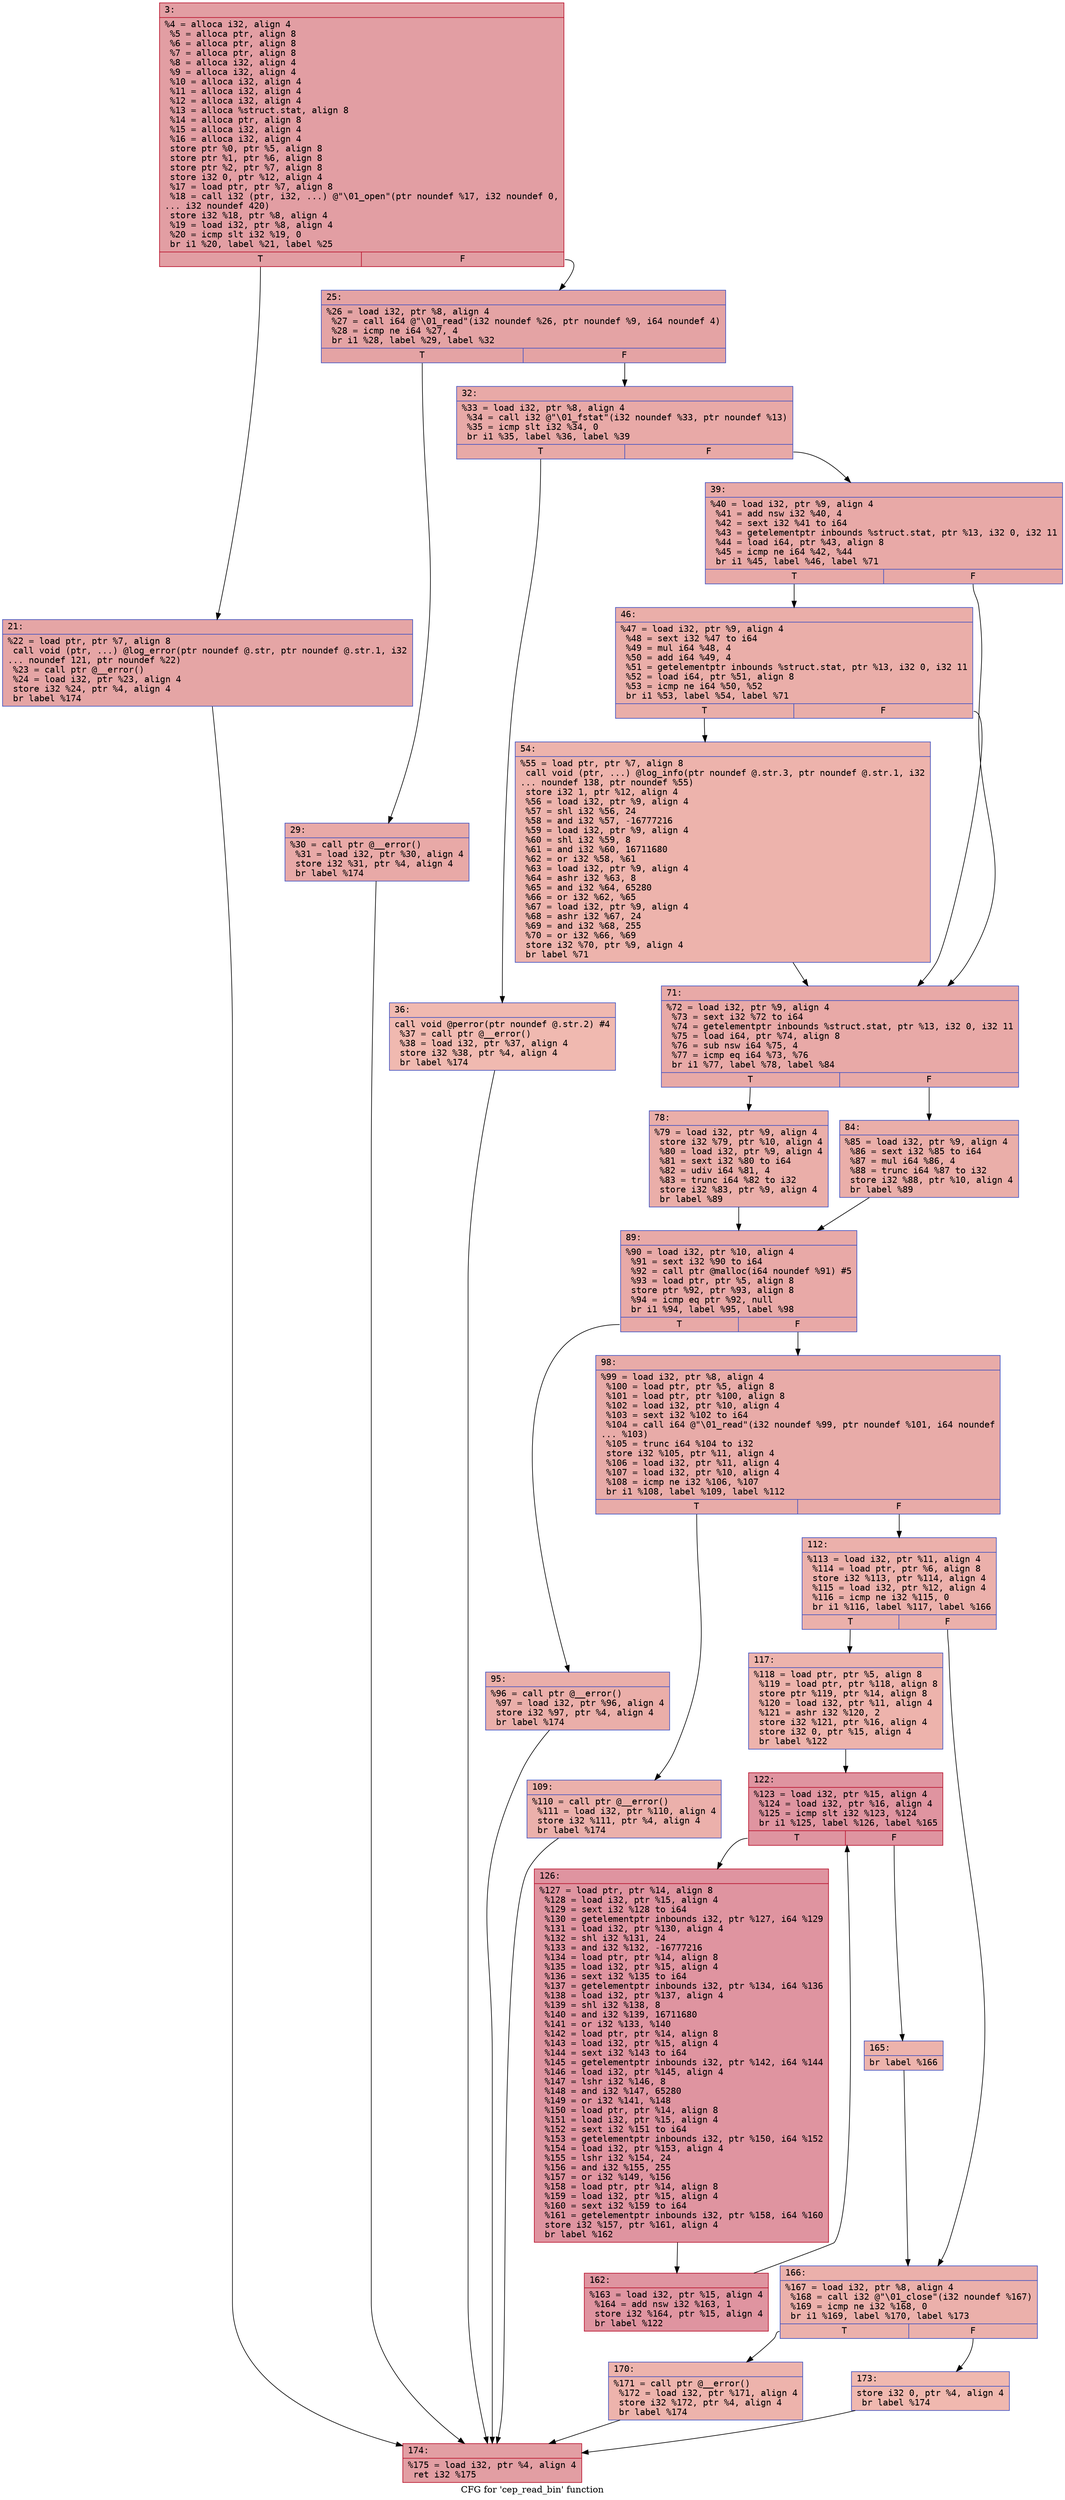 digraph "CFG for 'cep_read_bin' function" {
	label="CFG for 'cep_read_bin' function";

	Node0x600003e21f40 [shape=record,color="#b70d28ff", style=filled, fillcolor="#be242e70" fontname="Courier",label="{3:\l|  %4 = alloca i32, align 4\l  %5 = alloca ptr, align 8\l  %6 = alloca ptr, align 8\l  %7 = alloca ptr, align 8\l  %8 = alloca i32, align 4\l  %9 = alloca i32, align 4\l  %10 = alloca i32, align 4\l  %11 = alloca i32, align 4\l  %12 = alloca i32, align 4\l  %13 = alloca %struct.stat, align 8\l  %14 = alloca ptr, align 8\l  %15 = alloca i32, align 4\l  %16 = alloca i32, align 4\l  store ptr %0, ptr %5, align 8\l  store ptr %1, ptr %6, align 8\l  store ptr %2, ptr %7, align 8\l  store i32 0, ptr %12, align 4\l  %17 = load ptr, ptr %7, align 8\l  %18 = call i32 (ptr, i32, ...) @\"\\01_open\"(ptr noundef %17, i32 noundef 0,\l... i32 noundef 420)\l  store i32 %18, ptr %8, align 4\l  %19 = load i32, ptr %8, align 4\l  %20 = icmp slt i32 %19, 0\l  br i1 %20, label %21, label %25\l|{<s0>T|<s1>F}}"];
	Node0x600003e21f40:s0 -> Node0x600003e21f90[tooltip="3 -> 21\nProbability 37.50%" ];
	Node0x600003e21f40:s1 -> Node0x600003e21fe0[tooltip="3 -> 25\nProbability 62.50%" ];
	Node0x600003e21f90 [shape=record,color="#3d50c3ff", style=filled, fillcolor="#c5333470" fontname="Courier",label="{21:\l|  %22 = load ptr, ptr %7, align 8\l  call void (ptr, ...) @log_error(ptr noundef @.str, ptr noundef @.str.1, i32\l... noundef 121, ptr noundef %22)\l  %23 = call ptr @__error()\l  %24 = load i32, ptr %23, align 4\l  store i32 %24, ptr %4, align 4\l  br label %174\l}"];
	Node0x600003e21f90 -> Node0x600003e22710[tooltip="21 -> 174\nProbability 100.00%" ];
	Node0x600003e21fe0 [shape=record,color="#3d50c3ff", style=filled, fillcolor="#c32e3170" fontname="Courier",label="{25:\l|  %26 = load i32, ptr %8, align 4\l  %27 = call i64 @\"\\01_read\"(i32 noundef %26, ptr noundef %9, i64 noundef 4)\l  %28 = icmp ne i64 %27, 4\l  br i1 %28, label %29, label %32\l|{<s0>T|<s1>F}}"];
	Node0x600003e21fe0:s0 -> Node0x600003e22030[tooltip="25 -> 29\nProbability 50.00%" ];
	Node0x600003e21fe0:s1 -> Node0x600003e22080[tooltip="25 -> 32\nProbability 50.00%" ];
	Node0x600003e22030 [shape=record,color="#3d50c3ff", style=filled, fillcolor="#ca3b3770" fontname="Courier",label="{29:\l|  %30 = call ptr @__error()\l  %31 = load i32, ptr %30, align 4\l  store i32 %31, ptr %4, align 4\l  br label %174\l}"];
	Node0x600003e22030 -> Node0x600003e22710[tooltip="29 -> 174\nProbability 100.00%" ];
	Node0x600003e22080 [shape=record,color="#3d50c3ff", style=filled, fillcolor="#ca3b3770" fontname="Courier",label="{32:\l|  %33 = load i32, ptr %8, align 4\l  %34 = call i32 @\"\\01_fstat\"(i32 noundef %33, ptr noundef %13)\l  %35 = icmp slt i32 %34, 0\l  br i1 %35, label %36, label %39\l|{<s0>T|<s1>F}}"];
	Node0x600003e22080:s0 -> Node0x600003e220d0[tooltip="32 -> 36\nProbability 5.88%" ];
	Node0x600003e22080:s1 -> Node0x600003e22120[tooltip="32 -> 39\nProbability 94.12%" ];
	Node0x600003e220d0 [shape=record,color="#3d50c3ff", style=filled, fillcolor="#de614d70" fontname="Courier",label="{36:\l|  call void @perror(ptr noundef @.str.2) #4\l  %37 = call ptr @__error()\l  %38 = load i32, ptr %37, align 4\l  store i32 %38, ptr %4, align 4\l  br label %174\l}"];
	Node0x600003e220d0 -> Node0x600003e22710[tooltip="36 -> 174\nProbability 100.00%" ];
	Node0x600003e22120 [shape=record,color="#3d50c3ff", style=filled, fillcolor="#ca3b3770" fontname="Courier",label="{39:\l|  %40 = load i32, ptr %9, align 4\l  %41 = add nsw i32 %40, 4\l  %42 = sext i32 %41 to i64\l  %43 = getelementptr inbounds %struct.stat, ptr %13, i32 0, i32 11\l  %44 = load i64, ptr %43, align 8\l  %45 = icmp ne i64 %42, %44\l  br i1 %45, label %46, label %71\l|{<s0>T|<s1>F}}"];
	Node0x600003e22120:s0 -> Node0x600003e22170[tooltip="39 -> 46\nProbability 50.00%" ];
	Node0x600003e22120:s1 -> Node0x600003e22210[tooltip="39 -> 71\nProbability 50.00%" ];
	Node0x600003e22170 [shape=record,color="#3d50c3ff", style=filled, fillcolor="#d0473d70" fontname="Courier",label="{46:\l|  %47 = load i32, ptr %9, align 4\l  %48 = sext i32 %47 to i64\l  %49 = mul i64 %48, 4\l  %50 = add i64 %49, 4\l  %51 = getelementptr inbounds %struct.stat, ptr %13, i32 0, i32 11\l  %52 = load i64, ptr %51, align 8\l  %53 = icmp ne i64 %50, %52\l  br i1 %53, label %54, label %71\l|{<s0>T|<s1>F}}"];
	Node0x600003e22170:s0 -> Node0x600003e221c0[tooltip="46 -> 54\nProbability 50.00%" ];
	Node0x600003e22170:s1 -> Node0x600003e22210[tooltip="46 -> 71\nProbability 50.00%" ];
	Node0x600003e221c0 [shape=record,color="#3d50c3ff", style=filled, fillcolor="#d6524470" fontname="Courier",label="{54:\l|  %55 = load ptr, ptr %7, align 8\l  call void (ptr, ...) @log_info(ptr noundef @.str.3, ptr noundef @.str.1, i32\l... noundef 138, ptr noundef %55)\l  store i32 1, ptr %12, align 4\l  %56 = load i32, ptr %9, align 4\l  %57 = shl i32 %56, 24\l  %58 = and i32 %57, -16777216\l  %59 = load i32, ptr %9, align 4\l  %60 = shl i32 %59, 8\l  %61 = and i32 %60, 16711680\l  %62 = or i32 %58, %61\l  %63 = load i32, ptr %9, align 4\l  %64 = ashr i32 %63, 8\l  %65 = and i32 %64, 65280\l  %66 = or i32 %62, %65\l  %67 = load i32, ptr %9, align 4\l  %68 = ashr i32 %67, 24\l  %69 = and i32 %68, 255\l  %70 = or i32 %66, %69\l  store i32 %70, ptr %9, align 4\l  br label %71\l}"];
	Node0x600003e221c0 -> Node0x600003e22210[tooltip="54 -> 71\nProbability 100.00%" ];
	Node0x600003e22210 [shape=record,color="#3d50c3ff", style=filled, fillcolor="#ca3b3770" fontname="Courier",label="{71:\l|  %72 = load i32, ptr %9, align 4\l  %73 = sext i32 %72 to i64\l  %74 = getelementptr inbounds %struct.stat, ptr %13, i32 0, i32 11\l  %75 = load i64, ptr %74, align 8\l  %76 = sub nsw i64 %75, 4\l  %77 = icmp eq i64 %73, %76\l  br i1 %77, label %78, label %84\l|{<s0>T|<s1>F}}"];
	Node0x600003e22210:s0 -> Node0x600003e22260[tooltip="71 -> 78\nProbability 50.00%" ];
	Node0x600003e22210:s1 -> Node0x600003e222b0[tooltip="71 -> 84\nProbability 50.00%" ];
	Node0x600003e22260 [shape=record,color="#3d50c3ff", style=filled, fillcolor="#d0473d70" fontname="Courier",label="{78:\l|  %79 = load i32, ptr %9, align 4\l  store i32 %79, ptr %10, align 4\l  %80 = load i32, ptr %9, align 4\l  %81 = sext i32 %80 to i64\l  %82 = udiv i64 %81, 4\l  %83 = trunc i64 %82 to i32\l  store i32 %83, ptr %9, align 4\l  br label %89\l}"];
	Node0x600003e22260 -> Node0x600003e22300[tooltip="78 -> 89\nProbability 100.00%" ];
	Node0x600003e222b0 [shape=record,color="#3d50c3ff", style=filled, fillcolor="#d0473d70" fontname="Courier",label="{84:\l|  %85 = load i32, ptr %9, align 4\l  %86 = sext i32 %85 to i64\l  %87 = mul i64 %86, 4\l  %88 = trunc i64 %87 to i32\l  store i32 %88, ptr %10, align 4\l  br label %89\l}"];
	Node0x600003e222b0 -> Node0x600003e22300[tooltip="84 -> 89\nProbability 100.00%" ];
	Node0x600003e22300 [shape=record,color="#3d50c3ff", style=filled, fillcolor="#ca3b3770" fontname="Courier",label="{89:\l|  %90 = load i32, ptr %10, align 4\l  %91 = sext i32 %90 to i64\l  %92 = call ptr @malloc(i64 noundef %91) #5\l  %93 = load ptr, ptr %5, align 8\l  store ptr %92, ptr %93, align 8\l  %94 = icmp eq ptr %92, null\l  br i1 %94, label %95, label %98\l|{<s0>T|<s1>F}}"];
	Node0x600003e22300:s0 -> Node0x600003e22350[tooltip="89 -> 95\nProbability 37.50%" ];
	Node0x600003e22300:s1 -> Node0x600003e223a0[tooltip="89 -> 98\nProbability 62.50%" ];
	Node0x600003e22350 [shape=record,color="#3d50c3ff", style=filled, fillcolor="#d0473d70" fontname="Courier",label="{95:\l|  %96 = call ptr @__error()\l  %97 = load i32, ptr %96, align 4\l  store i32 %97, ptr %4, align 4\l  br label %174\l}"];
	Node0x600003e22350 -> Node0x600003e22710[tooltip="95 -> 174\nProbability 100.00%" ];
	Node0x600003e223a0 [shape=record,color="#3d50c3ff", style=filled, fillcolor="#cc403a70" fontname="Courier",label="{98:\l|  %99 = load i32, ptr %8, align 4\l  %100 = load ptr, ptr %5, align 8\l  %101 = load ptr, ptr %100, align 8\l  %102 = load i32, ptr %10, align 4\l  %103 = sext i32 %102 to i64\l  %104 = call i64 @\"\\01_read\"(i32 noundef %99, ptr noundef %101, i64 noundef\l... %103)\l  %105 = trunc i64 %104 to i32\l  store i32 %105, ptr %11, align 4\l  %106 = load i32, ptr %11, align 4\l  %107 = load i32, ptr %10, align 4\l  %108 = icmp ne i32 %106, %107\l  br i1 %108, label %109, label %112\l|{<s0>T|<s1>F}}"];
	Node0x600003e223a0:s0 -> Node0x600003e223f0[tooltip="98 -> 109\nProbability 50.00%" ];
	Node0x600003e223a0:s1 -> Node0x600003e22440[tooltip="98 -> 112\nProbability 50.00%" ];
	Node0x600003e223f0 [shape=record,color="#3d50c3ff", style=filled, fillcolor="#d24b4070" fontname="Courier",label="{109:\l|  %110 = call ptr @__error()\l  %111 = load i32, ptr %110, align 4\l  store i32 %111, ptr %4, align 4\l  br label %174\l}"];
	Node0x600003e223f0 -> Node0x600003e22710[tooltip="109 -> 174\nProbability 100.00%" ];
	Node0x600003e22440 [shape=record,color="#3d50c3ff", style=filled, fillcolor="#d24b4070" fontname="Courier",label="{112:\l|  %113 = load i32, ptr %11, align 4\l  %114 = load ptr, ptr %6, align 8\l  store i32 %113, ptr %114, align 4\l  %115 = load i32, ptr %12, align 4\l  %116 = icmp ne i32 %115, 0\l  br i1 %116, label %117, label %166\l|{<s0>T|<s1>F}}"];
	Node0x600003e22440:s0 -> Node0x600003e22490[tooltip="112 -> 117\nProbability 62.50%" ];
	Node0x600003e22440:s1 -> Node0x600003e22620[tooltip="112 -> 166\nProbability 37.50%" ];
	Node0x600003e22490 [shape=record,color="#3d50c3ff", style=filled, fillcolor="#d6524470" fontname="Courier",label="{117:\l|  %118 = load ptr, ptr %5, align 8\l  %119 = load ptr, ptr %118, align 8\l  store ptr %119, ptr %14, align 8\l  %120 = load i32, ptr %11, align 4\l  %121 = ashr i32 %120, 2\l  store i32 %121, ptr %16, align 4\l  store i32 0, ptr %15, align 4\l  br label %122\l}"];
	Node0x600003e22490 -> Node0x600003e224e0[tooltip="117 -> 122\nProbability 100.00%" ];
	Node0x600003e224e0 [shape=record,color="#b70d28ff", style=filled, fillcolor="#b70d2870" fontname="Courier",label="{122:\l|  %123 = load i32, ptr %15, align 4\l  %124 = load i32, ptr %16, align 4\l  %125 = icmp slt i32 %123, %124\l  br i1 %125, label %126, label %165\l|{<s0>T|<s1>F}}"];
	Node0x600003e224e0:s0 -> Node0x600003e22530[tooltip="122 -> 126\nProbability 96.88%" ];
	Node0x600003e224e0:s1 -> Node0x600003e225d0[tooltip="122 -> 165\nProbability 3.12%" ];
	Node0x600003e22530 [shape=record,color="#b70d28ff", style=filled, fillcolor="#b70d2870" fontname="Courier",label="{126:\l|  %127 = load ptr, ptr %14, align 8\l  %128 = load i32, ptr %15, align 4\l  %129 = sext i32 %128 to i64\l  %130 = getelementptr inbounds i32, ptr %127, i64 %129\l  %131 = load i32, ptr %130, align 4\l  %132 = shl i32 %131, 24\l  %133 = and i32 %132, -16777216\l  %134 = load ptr, ptr %14, align 8\l  %135 = load i32, ptr %15, align 4\l  %136 = sext i32 %135 to i64\l  %137 = getelementptr inbounds i32, ptr %134, i64 %136\l  %138 = load i32, ptr %137, align 4\l  %139 = shl i32 %138, 8\l  %140 = and i32 %139, 16711680\l  %141 = or i32 %133, %140\l  %142 = load ptr, ptr %14, align 8\l  %143 = load i32, ptr %15, align 4\l  %144 = sext i32 %143 to i64\l  %145 = getelementptr inbounds i32, ptr %142, i64 %144\l  %146 = load i32, ptr %145, align 4\l  %147 = lshr i32 %146, 8\l  %148 = and i32 %147, 65280\l  %149 = or i32 %141, %148\l  %150 = load ptr, ptr %14, align 8\l  %151 = load i32, ptr %15, align 4\l  %152 = sext i32 %151 to i64\l  %153 = getelementptr inbounds i32, ptr %150, i64 %152\l  %154 = load i32, ptr %153, align 4\l  %155 = lshr i32 %154, 24\l  %156 = and i32 %155, 255\l  %157 = or i32 %149, %156\l  %158 = load ptr, ptr %14, align 8\l  %159 = load i32, ptr %15, align 4\l  %160 = sext i32 %159 to i64\l  %161 = getelementptr inbounds i32, ptr %158, i64 %160\l  store i32 %157, ptr %161, align 4\l  br label %162\l}"];
	Node0x600003e22530 -> Node0x600003e22580[tooltip="126 -> 162\nProbability 100.00%" ];
	Node0x600003e22580 [shape=record,color="#b70d28ff", style=filled, fillcolor="#b70d2870" fontname="Courier",label="{162:\l|  %163 = load i32, ptr %15, align 4\l  %164 = add nsw i32 %163, 1\l  store i32 %164, ptr %15, align 4\l  br label %122\l}"];
	Node0x600003e22580 -> Node0x600003e224e0[tooltip="162 -> 122\nProbability 100.00%" ];
	Node0x600003e225d0 [shape=record,color="#3d50c3ff", style=filled, fillcolor="#d6524470" fontname="Courier",label="{165:\l|  br label %166\l}"];
	Node0x600003e225d0 -> Node0x600003e22620[tooltip="165 -> 166\nProbability 100.00%" ];
	Node0x600003e22620 [shape=record,color="#3d50c3ff", style=filled, fillcolor="#d24b4070" fontname="Courier",label="{166:\l|  %167 = load i32, ptr %8, align 4\l  %168 = call i32 @\"\\01_close\"(i32 noundef %167)\l  %169 = icmp ne i32 %168, 0\l  br i1 %169, label %170, label %173\l|{<s0>T|<s1>F}}"];
	Node0x600003e22620:s0 -> Node0x600003e22670[tooltip="166 -> 170\nProbability 62.50%" ];
	Node0x600003e22620:s1 -> Node0x600003e226c0[tooltip="166 -> 173\nProbability 37.50%" ];
	Node0x600003e22670 [shape=record,color="#3d50c3ff", style=filled, fillcolor="#d6524470" fontname="Courier",label="{170:\l|  %171 = call ptr @__error()\l  %172 = load i32, ptr %171, align 4\l  store i32 %172, ptr %4, align 4\l  br label %174\l}"];
	Node0x600003e22670 -> Node0x600003e22710[tooltip="170 -> 174\nProbability 100.00%" ];
	Node0x600003e226c0 [shape=record,color="#3d50c3ff", style=filled, fillcolor="#dc5d4a70" fontname="Courier",label="{173:\l|  store i32 0, ptr %4, align 4\l  br label %174\l}"];
	Node0x600003e226c0 -> Node0x600003e22710[tooltip="173 -> 174\nProbability 100.00%" ];
	Node0x600003e22710 [shape=record,color="#b70d28ff", style=filled, fillcolor="#be242e70" fontname="Courier",label="{174:\l|  %175 = load i32, ptr %4, align 4\l  ret i32 %175\l}"];
}
